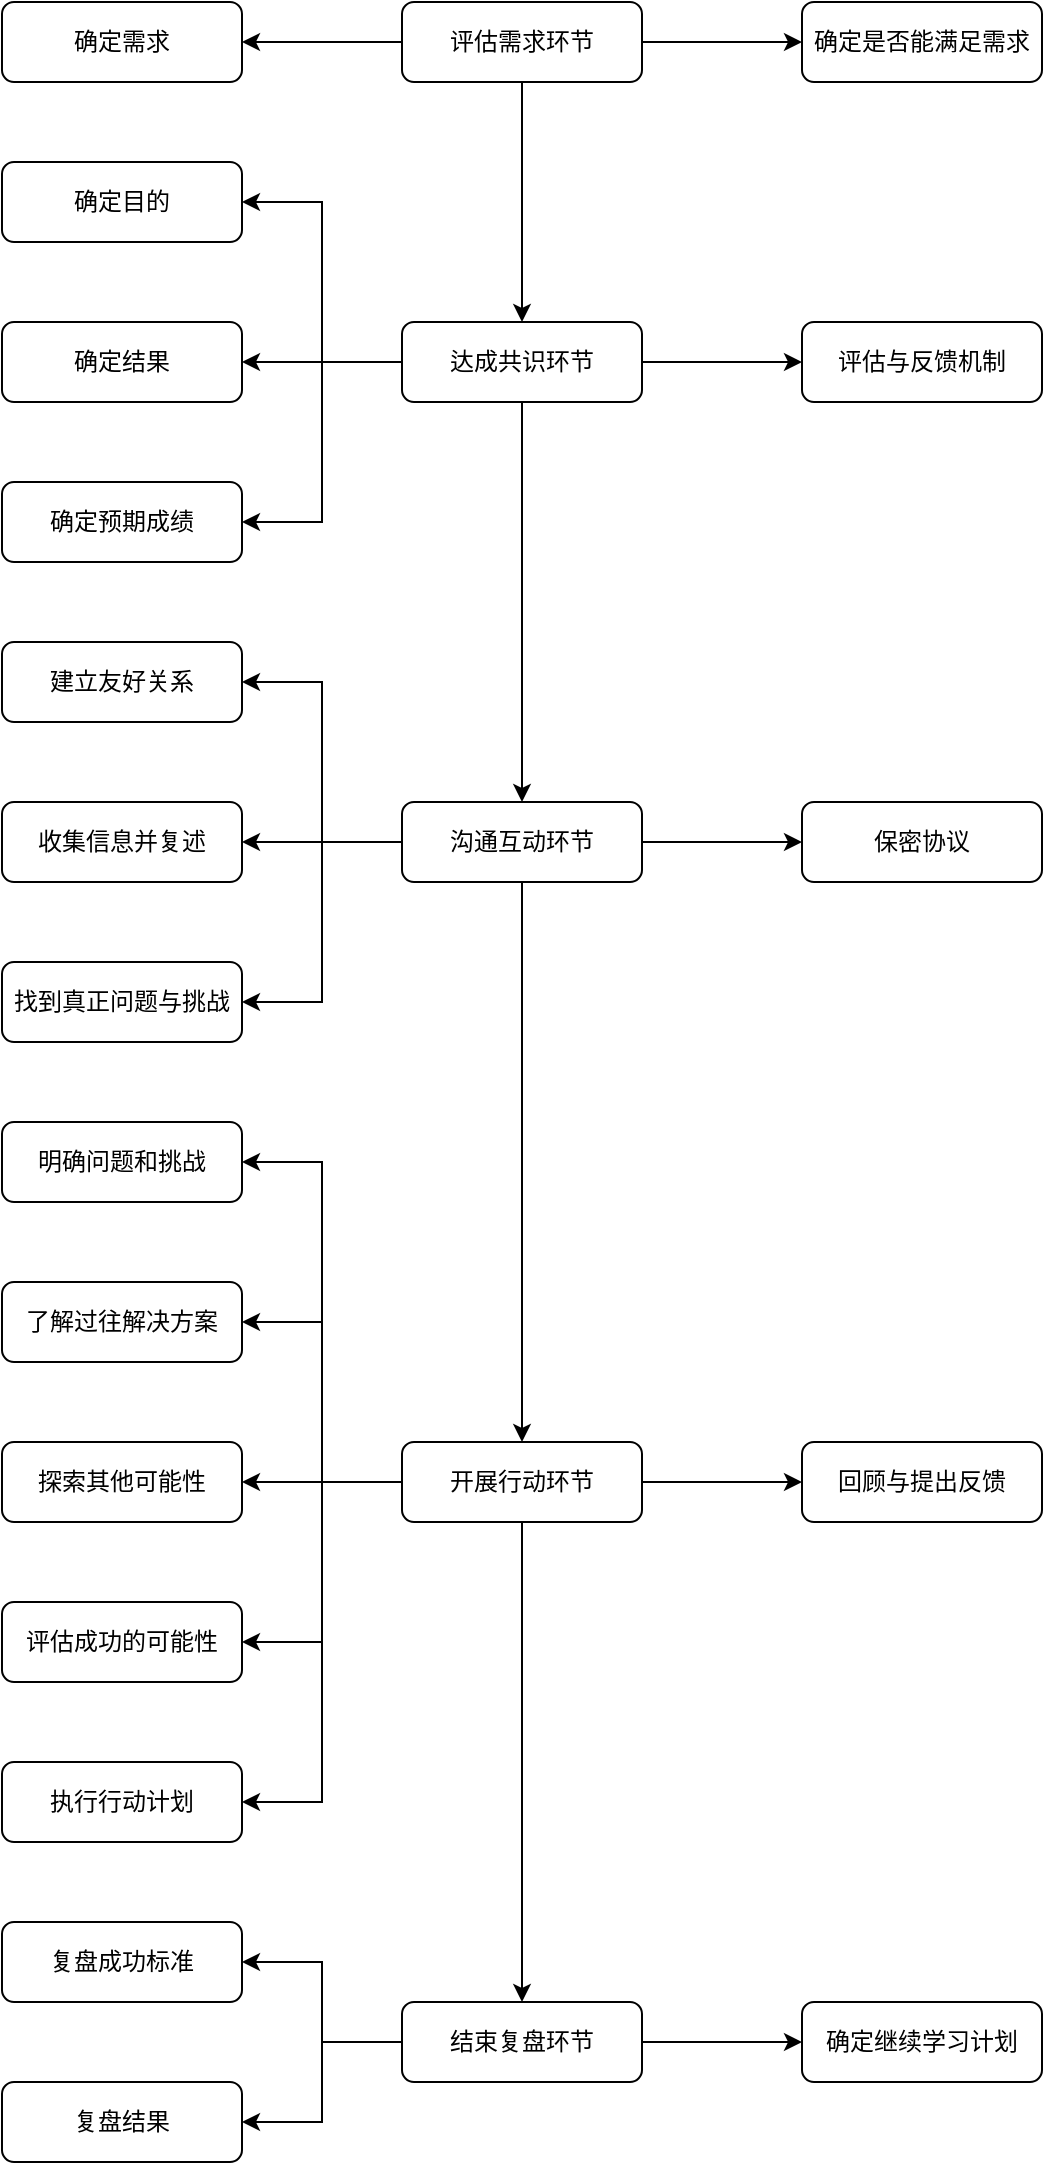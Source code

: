 <mxfile version="25.0.1" pages="2">
  <diagram id="rqZVgtuFAMiYc6ICg92B" name="咨询框架">
    <mxGraphModel dx="794" dy="412" grid="1" gridSize="10" guides="1" tooltips="1" connect="1" arrows="1" fold="1" page="1" pageScale="1" pageWidth="827" pageHeight="1169" math="0" shadow="0">
      <root>
        <mxCell id="0" />
        <mxCell id="1" parent="0" />
        <mxCell id="rnk12PI5XLzIjG42IDtc-2" style="edgeStyle=orthogonalEdgeStyle;rounded=0;hachureGap=4;orthogonalLoop=1;jettySize=auto;html=1;fontFamily=Architects Daughter;fontSource=https%3A%2F%2Ffonts.googleapis.com%2Fcss%3Ffamily%3DArchitects%2BDaughter;" parent="1" source="IIBmNC0WirIK3Pj1Rfnq-1" target="rnk12PI5XLzIjG42IDtc-1" edge="1">
          <mxGeometry relative="1" as="geometry" />
        </mxCell>
        <mxCell id="rnk12PI5XLzIjG42IDtc-4" style="edgeStyle=orthogonalEdgeStyle;shape=connector;rounded=0;hachureGap=4;orthogonalLoop=1;jettySize=auto;html=1;strokeColor=default;align=center;verticalAlign=middle;fontFamily=Architects Daughter;fontSource=https%3A%2F%2Ffonts.googleapis.com%2Fcss%3Ffamily%3DArchitects%2BDaughter;fontSize=11;fontColor=default;labelBackgroundColor=default;endArrow=classic;" parent="1" source="IIBmNC0WirIK3Pj1Rfnq-1" target="rnk12PI5XLzIjG42IDtc-3" edge="1">
          <mxGeometry relative="1" as="geometry" />
        </mxCell>
        <mxCell id="rnk12PI5XLzIjG42IDtc-6" style="edgeStyle=orthogonalEdgeStyle;shape=connector;rounded=0;hachureGap=4;orthogonalLoop=1;jettySize=auto;html=1;strokeColor=default;align=center;verticalAlign=middle;fontFamily=Architects Daughter;fontSource=https%3A%2F%2Ffonts.googleapis.com%2Fcss%3Ffamily%3DArchitects%2BDaughter;fontSize=11;fontColor=default;labelBackgroundColor=default;endArrow=classic;" parent="1" source="IIBmNC0WirIK3Pj1Rfnq-1" target="rnk12PI5XLzIjG42IDtc-5" edge="1">
          <mxGeometry relative="1" as="geometry" />
        </mxCell>
        <mxCell id="IIBmNC0WirIK3Pj1Rfnq-1" value="评估需求环节" style="rounded=1;whiteSpace=wrap;html=1;" parent="1" vertex="1">
          <mxGeometry x="360" y="200" width="120" height="40" as="geometry" />
        </mxCell>
        <mxCell id="rnk12PI5XLzIjG42IDtc-1" value="确定需求" style="rounded=1;whiteSpace=wrap;html=1;" parent="1" vertex="1">
          <mxGeometry x="160" y="200" width="120" height="40" as="geometry" />
        </mxCell>
        <mxCell id="rnk12PI5XLzIjG42IDtc-3" value="确定是否能满足需求" style="rounded=1;whiteSpace=wrap;html=1;" parent="1" vertex="1">
          <mxGeometry x="560" y="200" width="120" height="40" as="geometry" />
        </mxCell>
        <mxCell id="rnk12PI5XLzIjG42IDtc-8" style="edgeStyle=orthogonalEdgeStyle;shape=connector;rounded=0;hachureGap=4;orthogonalLoop=1;jettySize=auto;html=1;strokeColor=default;align=center;verticalAlign=middle;fontFamily=Architects Daughter;fontSource=https%3A%2F%2Ffonts.googleapis.com%2Fcss%3Ffamily%3DArchitects%2BDaughter;fontSize=11;fontColor=default;labelBackgroundColor=default;endArrow=classic;" parent="1" source="rnk12PI5XLzIjG42IDtc-5" target="rnk12PI5XLzIjG42IDtc-7" edge="1">
          <mxGeometry relative="1" as="geometry">
            <Array as="points">
              <mxPoint x="320" y="380" />
              <mxPoint x="320" y="300" />
            </Array>
          </mxGeometry>
        </mxCell>
        <mxCell id="BiwBzPKpK8FyTel4KTFa-2" style="edgeStyle=orthogonalEdgeStyle;shape=connector;rounded=0;hachureGap=4;orthogonalLoop=1;jettySize=auto;html=1;strokeColor=default;align=center;verticalAlign=middle;fontFamily=Architects Daughter;fontSource=https%3A%2F%2Ffonts.googleapis.com%2Fcss%3Ffamily%3DArchitects%2BDaughter;fontSize=11;fontColor=default;labelBackgroundColor=default;endArrow=classic;" parent="1" source="rnk12PI5XLzIjG42IDtc-5" target="BiwBzPKpK8FyTel4KTFa-1" edge="1">
          <mxGeometry relative="1" as="geometry" />
        </mxCell>
        <mxCell id="Xypt7y-15GQ5DAVt_tZm-2" style="edgeStyle=orthogonalEdgeStyle;shape=connector;rounded=0;hachureGap=4;orthogonalLoop=1;jettySize=auto;html=1;entryX=1;entryY=0.5;entryDx=0;entryDy=0;strokeColor=default;align=center;verticalAlign=middle;fontFamily=Architects Daughter;fontSource=https%3A%2F%2Ffonts.googleapis.com%2Fcss%3Ffamily%3DArchitects%2BDaughter;fontSize=11;fontColor=default;labelBackgroundColor=default;endArrow=classic;" parent="1" source="rnk12PI5XLzIjG42IDtc-5" target="Xypt7y-15GQ5DAVt_tZm-1" edge="1">
          <mxGeometry relative="1" as="geometry" />
        </mxCell>
        <mxCell id="glGoflDeAK2yxQF8lYDS-2" style="edgeStyle=orthogonalEdgeStyle;shape=connector;rounded=0;hachureGap=4;orthogonalLoop=1;jettySize=auto;html=1;strokeColor=default;align=center;verticalAlign=middle;fontFamily=Architects Daughter;fontSource=https%3A%2F%2Ffonts.googleapis.com%2Fcss%3Ffamily%3DArchitects%2BDaughter;fontSize=11;fontColor=default;labelBackgroundColor=default;endArrow=classic;" parent="1" source="rnk12PI5XLzIjG42IDtc-5" target="glGoflDeAK2yxQF8lYDS-1" edge="1">
          <mxGeometry relative="1" as="geometry" />
        </mxCell>
        <mxCell id="glGoflDeAK2yxQF8lYDS-4" style="edgeStyle=orthogonalEdgeStyle;shape=connector;rounded=0;hachureGap=4;orthogonalLoop=1;jettySize=auto;html=1;strokeColor=default;align=center;verticalAlign=middle;fontFamily=Architects Daughter;fontSource=https%3A%2F%2Ffonts.googleapis.com%2Fcss%3Ffamily%3DArchitects%2BDaughter;fontSize=11;fontColor=default;labelBackgroundColor=default;endArrow=classic;" parent="1" source="rnk12PI5XLzIjG42IDtc-5" target="glGoflDeAK2yxQF8lYDS-3" edge="1">
          <mxGeometry relative="1" as="geometry" />
        </mxCell>
        <mxCell id="rnk12PI5XLzIjG42IDtc-5" value="达成共识环节" style="rounded=1;whiteSpace=wrap;html=1;" parent="1" vertex="1">
          <mxGeometry x="360" y="360" width="120" height="40" as="geometry" />
        </mxCell>
        <mxCell id="rnk12PI5XLzIjG42IDtc-7" value="确定目的" style="rounded=1;whiteSpace=wrap;html=1;" parent="1" vertex="1">
          <mxGeometry x="160" y="280" width="120" height="40" as="geometry" />
        </mxCell>
        <mxCell id="BiwBzPKpK8FyTel4KTFa-1" value="确定结果" style="rounded=1;whiteSpace=wrap;html=1;" parent="1" vertex="1">
          <mxGeometry x="160" y="360" width="120" height="40" as="geometry" />
        </mxCell>
        <mxCell id="Xypt7y-15GQ5DAVt_tZm-1" value="确定预期成绩" style="rounded=1;whiteSpace=wrap;html=1;" parent="1" vertex="1">
          <mxGeometry x="160" y="440" width="120" height="40" as="geometry" />
        </mxCell>
        <mxCell id="glGoflDeAK2yxQF8lYDS-1" value="评估与反馈机制" style="rounded=1;whiteSpace=wrap;html=1;" parent="1" vertex="1">
          <mxGeometry x="560" y="360" width="120" height="40" as="geometry" />
        </mxCell>
        <mxCell id="glGoflDeAK2yxQF8lYDS-8" style="edgeStyle=orthogonalEdgeStyle;shape=connector;rounded=0;hachureGap=4;orthogonalLoop=1;jettySize=auto;html=1;entryX=0;entryY=0.5;entryDx=0;entryDy=0;strokeColor=default;align=center;verticalAlign=middle;fontFamily=Architects Daughter;fontSource=https%3A%2F%2Ffonts.googleapis.com%2Fcss%3Ffamily%3DArchitects%2BDaughter;fontSize=11;fontColor=default;labelBackgroundColor=default;endArrow=classic;" parent="1" source="glGoflDeAK2yxQF8lYDS-3" target="glGoflDeAK2yxQF8lYDS-7" edge="1">
          <mxGeometry relative="1" as="geometry" />
        </mxCell>
        <mxCell id="glGoflDeAK2yxQF8lYDS-10" style="edgeStyle=orthogonalEdgeStyle;shape=connector;rounded=0;hachureGap=4;orthogonalLoop=1;jettySize=auto;html=1;entryX=1;entryY=0.5;entryDx=0;entryDy=0;strokeColor=default;align=center;verticalAlign=middle;fontFamily=Architects Daughter;fontSource=https%3A%2F%2Ffonts.googleapis.com%2Fcss%3Ffamily%3DArchitects%2BDaughter;fontSize=11;fontColor=default;labelBackgroundColor=default;endArrow=classic;" parent="1" source="glGoflDeAK2yxQF8lYDS-3" target="glGoflDeAK2yxQF8lYDS-9" edge="1">
          <mxGeometry relative="1" as="geometry" />
        </mxCell>
        <mxCell id="glGoflDeAK2yxQF8lYDS-12" style="edgeStyle=orthogonalEdgeStyle;shape=connector;rounded=0;hachureGap=4;orthogonalLoop=1;jettySize=auto;html=1;strokeColor=default;align=center;verticalAlign=middle;fontFamily=Architects Daughter;fontSource=https%3A%2F%2Ffonts.googleapis.com%2Fcss%3Ffamily%3DArchitects%2BDaughter;fontSize=11;fontColor=default;labelBackgroundColor=default;endArrow=classic;" parent="1" source="glGoflDeAK2yxQF8lYDS-3" target="glGoflDeAK2yxQF8lYDS-11" edge="1">
          <mxGeometry relative="1" as="geometry" />
        </mxCell>
        <mxCell id="glGoflDeAK2yxQF8lYDS-14" style="edgeStyle=orthogonalEdgeStyle;shape=connector;rounded=0;hachureGap=4;orthogonalLoop=1;jettySize=auto;html=1;entryX=1;entryY=0.5;entryDx=0;entryDy=0;strokeColor=default;align=center;verticalAlign=middle;fontFamily=Architects Daughter;fontSource=https%3A%2F%2Ffonts.googleapis.com%2Fcss%3Ffamily%3DArchitects%2BDaughter;fontSize=11;fontColor=default;labelBackgroundColor=default;endArrow=classic;" parent="1" source="glGoflDeAK2yxQF8lYDS-3" target="glGoflDeAK2yxQF8lYDS-13" edge="1">
          <mxGeometry relative="1" as="geometry" />
        </mxCell>
        <mxCell id="glGoflDeAK2yxQF8lYDS-16" style="edgeStyle=orthogonalEdgeStyle;shape=connector;rounded=0;hachureGap=4;orthogonalLoop=1;jettySize=auto;html=1;entryX=0.5;entryY=0;entryDx=0;entryDy=0;strokeColor=default;align=center;verticalAlign=middle;fontFamily=Architects Daughter;fontSource=https%3A%2F%2Ffonts.googleapis.com%2Fcss%3Ffamily%3DArchitects%2BDaughter;fontSize=11;fontColor=default;labelBackgroundColor=default;endArrow=classic;" parent="1" source="glGoflDeAK2yxQF8lYDS-3" target="glGoflDeAK2yxQF8lYDS-15" edge="1">
          <mxGeometry relative="1" as="geometry" />
        </mxCell>
        <mxCell id="glGoflDeAK2yxQF8lYDS-3" value="沟通互动环节" style="rounded=1;whiteSpace=wrap;html=1;" parent="1" vertex="1">
          <mxGeometry x="360" y="600" width="120" height="40" as="geometry" />
        </mxCell>
        <mxCell id="glGoflDeAK2yxQF8lYDS-7" value="保密协议" style="rounded=1;whiteSpace=wrap;html=1;" parent="1" vertex="1">
          <mxGeometry x="560" y="600" width="120" height="40" as="geometry" />
        </mxCell>
        <mxCell id="glGoflDeAK2yxQF8lYDS-9" value="建立友好关系" style="rounded=1;whiteSpace=wrap;html=1;" parent="1" vertex="1">
          <mxGeometry x="160" y="520" width="120" height="40" as="geometry" />
        </mxCell>
        <mxCell id="glGoflDeAK2yxQF8lYDS-11" value="收集信息并复述" style="rounded=1;whiteSpace=wrap;html=1;" parent="1" vertex="1">
          <mxGeometry x="160" y="600" width="120" height="40" as="geometry" />
        </mxCell>
        <mxCell id="glGoflDeAK2yxQF8lYDS-13" value="找到真正问题与挑战" style="rounded=1;whiteSpace=wrap;html=1;" parent="1" vertex="1">
          <mxGeometry x="160" y="680" width="120" height="40" as="geometry" />
        </mxCell>
        <mxCell id="glGoflDeAK2yxQF8lYDS-18" style="edgeStyle=orthogonalEdgeStyle;shape=connector;rounded=0;hachureGap=4;orthogonalLoop=1;jettySize=auto;html=1;entryX=1;entryY=0.5;entryDx=0;entryDy=0;strokeColor=default;align=center;verticalAlign=middle;fontFamily=Architects Daughter;fontSource=https%3A%2F%2Ffonts.googleapis.com%2Fcss%3Ffamily%3DArchitects%2BDaughter;fontSize=11;fontColor=default;labelBackgroundColor=default;endArrow=classic;" parent="1" source="glGoflDeAK2yxQF8lYDS-15" target="glGoflDeAK2yxQF8lYDS-17" edge="1">
          <mxGeometry relative="1" as="geometry" />
        </mxCell>
        <mxCell id="glGoflDeAK2yxQF8lYDS-20" style="edgeStyle=orthogonalEdgeStyle;shape=connector;rounded=0;hachureGap=4;orthogonalLoop=1;jettySize=auto;html=1;entryX=1;entryY=0.5;entryDx=0;entryDy=0;strokeColor=default;align=center;verticalAlign=middle;fontFamily=Architects Daughter;fontSource=https%3A%2F%2Ffonts.googleapis.com%2Fcss%3Ffamily%3DArchitects%2BDaughter;fontSize=11;fontColor=default;labelBackgroundColor=default;endArrow=classic;" parent="1" source="glGoflDeAK2yxQF8lYDS-15" target="glGoflDeAK2yxQF8lYDS-19" edge="1">
          <mxGeometry relative="1" as="geometry" />
        </mxCell>
        <mxCell id="glGoflDeAK2yxQF8lYDS-22" style="edgeStyle=orthogonalEdgeStyle;shape=connector;rounded=0;hachureGap=4;orthogonalLoop=1;jettySize=auto;html=1;entryX=1;entryY=0.5;entryDx=0;entryDy=0;strokeColor=default;align=center;verticalAlign=middle;fontFamily=Architects Daughter;fontSource=https%3A%2F%2Ffonts.googleapis.com%2Fcss%3Ffamily%3DArchitects%2BDaughter;fontSize=11;fontColor=default;labelBackgroundColor=default;endArrow=classic;" parent="1" source="glGoflDeAK2yxQF8lYDS-15" target="glGoflDeAK2yxQF8lYDS-21" edge="1">
          <mxGeometry relative="1" as="geometry" />
        </mxCell>
        <mxCell id="glGoflDeAK2yxQF8lYDS-24" style="edgeStyle=orthogonalEdgeStyle;shape=connector;rounded=0;hachureGap=4;orthogonalLoop=1;jettySize=auto;html=1;entryX=1;entryY=0.5;entryDx=0;entryDy=0;strokeColor=default;align=center;verticalAlign=middle;fontFamily=Architects Daughter;fontSource=https%3A%2F%2Ffonts.googleapis.com%2Fcss%3Ffamily%3DArchitects%2BDaughter;fontSize=11;fontColor=default;labelBackgroundColor=default;endArrow=classic;" parent="1" source="glGoflDeAK2yxQF8lYDS-15" target="glGoflDeAK2yxQF8lYDS-23" edge="1">
          <mxGeometry relative="1" as="geometry" />
        </mxCell>
        <mxCell id="cqmsnZasVmgX0_EMI1dJ-1" style="edgeStyle=orthogonalEdgeStyle;shape=connector;rounded=0;hachureGap=4;orthogonalLoop=1;jettySize=auto;html=1;entryX=1;entryY=0.5;entryDx=0;entryDy=0;strokeColor=default;align=center;verticalAlign=middle;fontFamily=Architects Daughter;fontSource=https%3A%2F%2Ffonts.googleapis.com%2Fcss%3Ffamily%3DArchitects%2BDaughter;fontSize=11;fontColor=default;labelBackgroundColor=default;endArrow=classic;" parent="1" source="glGoflDeAK2yxQF8lYDS-15" target="glGoflDeAK2yxQF8lYDS-25" edge="1">
          <mxGeometry relative="1" as="geometry" />
        </mxCell>
        <mxCell id="cqmsnZasVmgX0_EMI1dJ-5" style="edgeStyle=orthogonalEdgeStyle;shape=connector;rounded=0;hachureGap=4;orthogonalLoop=1;jettySize=auto;html=1;strokeColor=default;align=center;verticalAlign=middle;fontFamily=Architects Daughter;fontSource=https%3A%2F%2Ffonts.googleapis.com%2Fcss%3Ffamily%3DArchitects%2BDaughter;fontSize=11;fontColor=default;labelBackgroundColor=default;endArrow=classic;" parent="1" source="glGoflDeAK2yxQF8lYDS-15" target="cqmsnZasVmgX0_EMI1dJ-4" edge="1">
          <mxGeometry relative="1" as="geometry" />
        </mxCell>
        <mxCell id="cqmsnZasVmgX0_EMI1dJ-7" style="edgeStyle=orthogonalEdgeStyle;shape=connector;rounded=0;hachureGap=4;orthogonalLoop=1;jettySize=auto;html=1;strokeColor=default;align=center;verticalAlign=middle;fontFamily=Architects Daughter;fontSource=https%3A%2F%2Ffonts.googleapis.com%2Fcss%3Ffamily%3DArchitects%2BDaughter;fontSize=11;fontColor=default;labelBackgroundColor=default;endArrow=classic;" parent="1" source="glGoflDeAK2yxQF8lYDS-15" target="cqmsnZasVmgX0_EMI1dJ-6" edge="1">
          <mxGeometry relative="1" as="geometry" />
        </mxCell>
        <mxCell id="glGoflDeAK2yxQF8lYDS-15" value="开展行动环节" style="rounded=1;whiteSpace=wrap;html=1;" parent="1" vertex="1">
          <mxGeometry x="360" y="920" width="120" height="40" as="geometry" />
        </mxCell>
        <mxCell id="glGoflDeAK2yxQF8lYDS-17" value="明确问题和挑战" style="rounded=1;whiteSpace=wrap;html=1;" parent="1" vertex="1">
          <mxGeometry x="160" y="760" width="120" height="40" as="geometry" />
        </mxCell>
        <mxCell id="glGoflDeAK2yxQF8lYDS-19" value="了解过往解决方案" style="rounded=1;whiteSpace=wrap;html=1;" parent="1" vertex="1">
          <mxGeometry x="160" y="840" width="120" height="40" as="geometry" />
        </mxCell>
        <mxCell id="glGoflDeAK2yxQF8lYDS-21" value="探索其他可能性" style="rounded=1;whiteSpace=wrap;html=1;" parent="1" vertex="1">
          <mxGeometry x="160" y="920" width="120" height="40" as="geometry" />
        </mxCell>
        <mxCell id="glGoflDeAK2yxQF8lYDS-23" value="评估成功的可能性" style="rounded=1;whiteSpace=wrap;html=1;" parent="1" vertex="1">
          <mxGeometry x="160" y="1000" width="120" height="40" as="geometry" />
        </mxCell>
        <mxCell id="glGoflDeAK2yxQF8lYDS-25" value="执行行动计划" style="rounded=1;whiteSpace=wrap;html=1;" parent="1" vertex="1">
          <mxGeometry x="160" y="1080" width="120" height="40" as="geometry" />
        </mxCell>
        <mxCell id="cqmsnZasVmgX0_EMI1dJ-9" style="edgeStyle=orthogonalEdgeStyle;shape=connector;rounded=0;hachureGap=4;orthogonalLoop=1;jettySize=auto;html=1;entryX=1;entryY=0.5;entryDx=0;entryDy=0;strokeColor=default;align=center;verticalAlign=middle;fontFamily=Architects Daughter;fontSource=https%3A%2F%2Ffonts.googleapis.com%2Fcss%3Ffamily%3DArchitects%2BDaughter;fontSize=11;fontColor=default;labelBackgroundColor=default;endArrow=classic;" parent="1" source="cqmsnZasVmgX0_EMI1dJ-4" target="cqmsnZasVmgX0_EMI1dJ-8" edge="1">
          <mxGeometry relative="1" as="geometry" />
        </mxCell>
        <mxCell id="cqmsnZasVmgX0_EMI1dJ-12" style="edgeStyle=orthogonalEdgeStyle;shape=connector;rounded=0;hachureGap=4;orthogonalLoop=1;jettySize=auto;html=1;strokeColor=default;align=center;verticalAlign=middle;fontFamily=Architects Daughter;fontSource=https%3A%2F%2Ffonts.googleapis.com%2Fcss%3Ffamily%3DArchitects%2BDaughter;fontSize=11;fontColor=default;labelBackgroundColor=default;endArrow=classic;" parent="1" source="cqmsnZasVmgX0_EMI1dJ-4" target="cqmsnZasVmgX0_EMI1dJ-10" edge="1">
          <mxGeometry relative="1" as="geometry" />
        </mxCell>
        <mxCell id="cqmsnZasVmgX0_EMI1dJ-14" style="edgeStyle=orthogonalEdgeStyle;shape=connector;rounded=0;hachureGap=4;orthogonalLoop=1;jettySize=auto;html=1;strokeColor=default;align=center;verticalAlign=middle;fontFamily=Architects Daughter;fontSource=https%3A%2F%2Ffonts.googleapis.com%2Fcss%3Ffamily%3DArchitects%2BDaughter;fontSize=11;fontColor=default;labelBackgroundColor=default;endArrow=classic;" parent="1" source="cqmsnZasVmgX0_EMI1dJ-4" target="cqmsnZasVmgX0_EMI1dJ-11" edge="1">
          <mxGeometry relative="1" as="geometry" />
        </mxCell>
        <mxCell id="cqmsnZasVmgX0_EMI1dJ-4" value="结束复盘环节" style="rounded=1;whiteSpace=wrap;html=1;" parent="1" vertex="1">
          <mxGeometry x="360" y="1200" width="120" height="40" as="geometry" />
        </mxCell>
        <mxCell id="cqmsnZasVmgX0_EMI1dJ-6" value="回顾与提出反馈" style="rounded=1;whiteSpace=wrap;html=1;" parent="1" vertex="1">
          <mxGeometry x="560" y="920" width="120" height="40" as="geometry" />
        </mxCell>
        <mxCell id="cqmsnZasVmgX0_EMI1dJ-8" value="复盘成功标准" style="rounded=1;whiteSpace=wrap;html=1;" parent="1" vertex="1">
          <mxGeometry x="160" y="1160" width="120" height="40" as="geometry" />
        </mxCell>
        <mxCell id="cqmsnZasVmgX0_EMI1dJ-10" value="复盘结果" style="rounded=1;whiteSpace=wrap;html=1;" parent="1" vertex="1">
          <mxGeometry x="160" y="1240" width="120" height="40" as="geometry" />
        </mxCell>
        <mxCell id="cqmsnZasVmgX0_EMI1dJ-11" value="确定继续学习计划" style="rounded=1;whiteSpace=wrap;html=1;" parent="1" vertex="1">
          <mxGeometry x="560" y="1200" width="120" height="40" as="geometry" />
        </mxCell>
      </root>
    </mxGraphModel>
  </diagram>
  <diagram name="行动计划" id="g7bI6O3wesZc79Nfie9q">
    <mxGraphModel dx="1865" dy="372" grid="1" gridSize="10" guides="1" tooltips="1" connect="1" arrows="1" fold="1" page="1" pageScale="1" pageWidth="827" pageHeight="1169" math="0" shadow="0">
      <root>
        <mxCell id="0" />
        <mxCell id="1" parent="0" />
        <mxCell id="AEj-KMiuFNynOYT03KIb-4" style="edgeStyle=orthogonalEdgeStyle;rounded=0;orthogonalLoop=1;jettySize=auto;html=1;" parent="1" source="AEj-KMiuFNynOYT03KIb-1" target="AEj-KMiuFNynOYT03KIb-3" edge="1">
          <mxGeometry relative="1" as="geometry" />
        </mxCell>
        <mxCell id="AEj-KMiuFNynOYT03KIb-13" style="edgeStyle=orthogonalEdgeStyle;rounded=0;orthogonalLoop=1;jettySize=auto;html=1;" parent="1" source="AEj-KMiuFNynOYT03KIb-1" target="AEj-KMiuFNynOYT03KIb-2" edge="1">
          <mxGeometry relative="1" as="geometry" />
        </mxCell>
        <mxCell id="AEj-KMiuFNynOYT03KIb-1" value="想要实现什么目标" style="rounded=1;whiteSpace=wrap;html=1;" parent="1" vertex="1">
          <mxGeometry x="360" y="160" width="120" height="40" as="geometry" />
        </mxCell>
        <mxCell id="AEj-KMiuFNynOYT03KIb-21" style="edgeStyle=orthogonalEdgeStyle;rounded=0;orthogonalLoop=1;jettySize=auto;html=1;" parent="1" source="AEj-KMiuFNynOYT03KIb-2" target="AEj-KMiuFNynOYT03KIb-20" edge="1">
          <mxGeometry relative="1" as="geometry" />
        </mxCell>
        <mxCell id="AEj-KMiuFNynOYT03KIb-2" value="想要达成什么结果" style="rounded=1;whiteSpace=wrap;html=1;" parent="1" vertex="1">
          <mxGeometry x="360" y="280" width="120" height="40" as="geometry" />
        </mxCell>
        <mxCell id="AEj-KMiuFNynOYT03KIb-6" style="edgeStyle=orthogonalEdgeStyle;rounded=0;orthogonalLoop=1;jettySize=auto;html=1;entryX=0;entryY=0.5;entryDx=0;entryDy=0;" parent="1" source="AEj-KMiuFNynOYT03KIb-3" target="AEj-KMiuFNynOYT03KIb-5" edge="1">
          <mxGeometry relative="1" as="geometry" />
        </mxCell>
        <mxCell id="AEj-KMiuFNynOYT03KIb-32" style="edgeStyle=orthogonalEdgeStyle;rounded=0;orthogonalLoop=1;jettySize=auto;html=1;" parent="1" source="AEj-KMiuFNynOYT03KIb-3" target="AEj-KMiuFNynOYT03KIb-7" edge="1">
          <mxGeometry relative="1" as="geometry" />
        </mxCell>
        <mxCell id="AEj-KMiuFNynOYT03KIb-33" style="edgeStyle=orthogonalEdgeStyle;rounded=0;orthogonalLoop=1;jettySize=auto;html=1;entryX=0;entryY=0.5;entryDx=0;entryDy=0;" parent="1" source="AEj-KMiuFNynOYT03KIb-3" target="AEj-KMiuFNynOYT03KIb-9" edge="1">
          <mxGeometry relative="1" as="geometry" />
        </mxCell>
        <mxCell id="AEj-KMiuFNynOYT03KIb-3" value="原因是什么？" style="rounded=1;whiteSpace=wrap;html=1;" parent="1" vertex="1">
          <mxGeometry x="560" y="160" width="120" height="40" as="geometry" />
        </mxCell>
        <mxCell id="AEj-KMiuFNynOYT03KIb-8" style="edgeStyle=orthogonalEdgeStyle;rounded=0;orthogonalLoop=1;jettySize=auto;html=1;entryX=0.5;entryY=0;entryDx=0;entryDy=0;" parent="1" source="AEj-KMiuFNynOYT03KIb-5" target="AEj-KMiuFNynOYT03KIb-7" edge="1">
          <mxGeometry relative="1" as="geometry" />
        </mxCell>
        <mxCell id="AEj-KMiuFNynOYT03KIb-5" value="现在的状态？" style="rounded=1;whiteSpace=wrap;html=1;" parent="1" vertex="1">
          <mxGeometry x="760" y="80" width="120" height="40" as="geometry" />
        </mxCell>
        <mxCell id="AEj-KMiuFNynOYT03KIb-10" style="edgeStyle=orthogonalEdgeStyle;rounded=0;orthogonalLoop=1;jettySize=auto;html=1;entryX=0.5;entryY=0;entryDx=0;entryDy=0;" parent="1" source="AEj-KMiuFNynOYT03KIb-7" target="AEj-KMiuFNynOYT03KIb-9" edge="1">
          <mxGeometry relative="1" as="geometry" />
        </mxCell>
        <mxCell id="AEj-KMiuFNynOYT03KIb-7" value="想要达成的状态？" style="rounded=1;whiteSpace=wrap;html=1;" parent="1" vertex="1">
          <mxGeometry x="760" y="160" width="120" height="40" as="geometry" />
        </mxCell>
        <mxCell id="AEj-KMiuFNynOYT03KIb-9" value="想要花多少时间？" style="rounded=1;whiteSpace=wrap;html=1;" parent="1" vertex="1">
          <mxGeometry x="760" y="240" width="120" height="40" as="geometry" />
        </mxCell>
        <mxCell id="AEj-KMiuFNynOYT03KIb-23" style="edgeStyle=orthogonalEdgeStyle;rounded=0;orthogonalLoop=1;jettySize=auto;html=1;" parent="1" source="AEj-KMiuFNynOYT03KIb-20" target="AEj-KMiuFNynOYT03KIb-22" edge="1">
          <mxGeometry relative="1" as="geometry" />
        </mxCell>
        <mxCell id="AEj-KMiuFNynOYT03KIb-36" value="" style="edgeStyle=orthogonalEdgeStyle;rounded=0;orthogonalLoop=1;jettySize=auto;html=1;" parent="1" source="AEj-KMiuFNynOYT03KIb-20" target="AEj-KMiuFNynOYT03KIb-35" edge="1">
          <mxGeometry relative="1" as="geometry" />
        </mxCell>
        <mxCell id="AEj-KMiuFNynOYT03KIb-20" value="如何知道结果已达成" style="rounded=1;whiteSpace=wrap;html=1;" parent="1" vertex="1">
          <mxGeometry x="360" y="400" width="120" height="40" as="geometry" />
        </mxCell>
        <mxCell id="AEj-KMiuFNynOYT03KIb-27" style="edgeStyle=orthogonalEdgeStyle;rounded=0;orthogonalLoop=1;jettySize=auto;html=1;entryX=0;entryY=0.5;entryDx=0;entryDy=0;" parent="1" source="AEj-KMiuFNynOYT03KIb-22" target="AEj-KMiuFNynOYT03KIb-26" edge="1">
          <mxGeometry relative="1" as="geometry" />
        </mxCell>
        <mxCell id="AEj-KMiuFNynOYT03KIb-28" style="edgeStyle=orthogonalEdgeStyle;rounded=0;orthogonalLoop=1;jettySize=auto;html=1;" parent="1" source="AEj-KMiuFNynOYT03KIb-22" target="AEj-KMiuFNynOYT03KIb-25" edge="1">
          <mxGeometry relative="1" as="geometry" />
        </mxCell>
        <mxCell id="AEj-KMiuFNynOYT03KIb-29" style="edgeStyle=orthogonalEdgeStyle;rounded=0;orthogonalLoop=1;jettySize=auto;html=1;entryX=0;entryY=0.5;entryDx=0;entryDy=0;" parent="1" source="AEj-KMiuFNynOYT03KIb-22" target="AEj-KMiuFNynOYT03KIb-24" edge="1">
          <mxGeometry relative="1" as="geometry" />
        </mxCell>
        <mxCell id="AEj-KMiuFNynOYT03KIb-22" value="会发生哪些改变？" style="rounded=1;whiteSpace=wrap;html=1;" parent="1" vertex="1">
          <mxGeometry x="560" y="400" width="120" height="40" as="geometry" />
        </mxCell>
        <mxCell id="AEj-KMiuFNynOYT03KIb-24" value="行为发生什么改变？" style="rounded=1;whiteSpace=wrap;html=1;" parent="1" vertex="1">
          <mxGeometry x="760" y="480" width="120" height="40" as="geometry" />
        </mxCell>
        <mxCell id="AEj-KMiuFNynOYT03KIb-25" value="感受发生什么改变？" style="rounded=1;whiteSpace=wrap;html=1;" parent="1" vertex="1">
          <mxGeometry x="760" y="400" width="120" height="40" as="geometry" />
        </mxCell>
        <mxCell id="AEj-KMiuFNynOYT03KIb-26" value="认知发生什么改变？" style="rounded=1;whiteSpace=wrap;html=1;" parent="1" vertex="1">
          <mxGeometry x="760" y="320" width="120" height="40" as="geometry" />
        </mxCell>
        <mxCell id="AEj-KMiuFNynOYT03KIb-12" style="edgeStyle=orthogonalEdgeStyle;rounded=0;orthogonalLoop=1;jettySize=auto;html=1;" parent="1" source="AEj-KMiuFNynOYT03KIb-2" target="AEj-KMiuFNynOYT03KIb-11" edge="1">
          <mxGeometry relative="1" as="geometry" />
        </mxCell>
        <mxCell id="AEj-KMiuFNynOYT03KIb-16" style="edgeStyle=orthogonalEdgeStyle;rounded=0;orthogonalLoop=1;jettySize=auto;html=1;entryX=1;entryY=0.5;entryDx=0;entryDy=0;" parent="1" source="AEj-KMiuFNynOYT03KIb-11" target="AEj-KMiuFNynOYT03KIb-15" edge="1">
          <mxGeometry relative="1" as="geometry">
            <Array as="points">
              <mxPoint x="120" y="300" />
              <mxPoint x="120" y="220" />
            </Array>
          </mxGeometry>
        </mxCell>
        <mxCell id="AEj-KMiuFNynOYT03KIb-30" style="edgeStyle=orthogonalEdgeStyle;rounded=0;orthogonalLoop=1;jettySize=auto;html=1;" parent="1" source="AEj-KMiuFNynOYT03KIb-11" target="AEj-KMiuFNynOYT03KIb-14" edge="1">
          <mxGeometry relative="1" as="geometry" />
        </mxCell>
        <mxCell id="AEj-KMiuFNynOYT03KIb-31" style="edgeStyle=orthogonalEdgeStyle;rounded=0;orthogonalLoop=1;jettySize=auto;html=1;entryX=1;entryY=0.5;entryDx=0;entryDy=0;" parent="1" source="AEj-KMiuFNynOYT03KIb-11" target="AEj-KMiuFNynOYT03KIb-18" edge="1">
          <mxGeometry relative="1" as="geometry" />
        </mxCell>
        <mxCell id="AEj-KMiuFNynOYT03KIb-11" value="衡量标准是什么？" style="rounded=1;whiteSpace=wrap;html=1;" parent="1" vertex="1">
          <mxGeometry x="160" y="280" width="120" height="40" as="geometry" />
        </mxCell>
        <mxCell id="AEj-KMiuFNynOYT03KIb-19" value="" style="edgeStyle=orthogonalEdgeStyle;rounded=0;orthogonalLoop=1;jettySize=auto;html=1;" parent="1" source="AEj-KMiuFNynOYT03KIb-14" target="AEj-KMiuFNynOYT03KIb-18" edge="1">
          <mxGeometry relative="1" as="geometry" />
        </mxCell>
        <mxCell id="AEj-KMiuFNynOYT03KIb-14" value="是可以达成的吗？" style="rounded=1;whiteSpace=wrap;html=1;" parent="1" vertex="1">
          <mxGeometry x="-40" y="280" width="120" height="40" as="geometry" />
        </mxCell>
        <mxCell id="AEj-KMiuFNynOYT03KIb-17" style="edgeStyle=orthogonalEdgeStyle;rounded=0;orthogonalLoop=1;jettySize=auto;html=1;entryX=0.5;entryY=0;entryDx=0;entryDy=0;" parent="1" source="AEj-KMiuFNynOYT03KIb-15" target="AEj-KMiuFNynOYT03KIb-14" edge="1">
          <mxGeometry relative="1" as="geometry" />
        </mxCell>
        <mxCell id="AEj-KMiuFNynOYT03KIb-15" value="获得什么样的结果&lt;br&gt;代表了成功？" style="rounded=1;whiteSpace=wrap;html=1;" parent="1" vertex="1">
          <mxGeometry x="-40" y="200" width="120" height="40" as="geometry" />
        </mxCell>
        <mxCell id="AEj-KMiuFNynOYT03KIb-18" value="Smart 原则" style="rounded=1;whiteSpace=wrap;html=1;" parent="1" vertex="1">
          <mxGeometry x="-40" y="360" width="120" height="40" as="geometry" />
        </mxCell>
        <mxCell id="AEj-KMiuFNynOYT03KIb-38" style="edgeStyle=orthogonalEdgeStyle;rounded=0;orthogonalLoop=1;jettySize=auto;html=1;" parent="1" source="AEj-KMiuFNynOYT03KIb-35" target="AEj-KMiuFNynOYT03KIb-37" edge="1">
          <mxGeometry relative="1" as="geometry" />
        </mxCell>
        <mxCell id="AEj-KMiuFNynOYT03KIb-44" style="edgeStyle=orthogonalEdgeStyle;rounded=0;orthogonalLoop=1;jettySize=auto;html=1;entryX=0.5;entryY=0;entryDx=0;entryDy=0;" parent="1" source="AEj-KMiuFNynOYT03KIb-35" target="AEj-KMiuFNynOYT03KIb-43" edge="1">
          <mxGeometry relative="1" as="geometry" />
        </mxCell>
        <mxCell id="AEj-KMiuFNynOYT03KIb-35" value="需要克服的潜在障碍" style="rounded=1;whiteSpace=wrap;html=1;" parent="1" vertex="1">
          <mxGeometry x="360" y="520" width="120" height="40" as="geometry" />
        </mxCell>
        <mxCell id="AEj-KMiuFNynOYT03KIb-41" style="edgeStyle=orthogonalEdgeStyle;rounded=0;orthogonalLoop=1;jettySize=auto;html=1;entryX=1;entryY=0.5;entryDx=0;entryDy=0;" parent="1" source="AEj-KMiuFNynOYT03KIb-37" target="AEj-KMiuFNynOYT03KIb-39" edge="1">
          <mxGeometry relative="1" as="geometry" />
        </mxCell>
        <mxCell id="AEj-KMiuFNynOYT03KIb-42" style="edgeStyle=orthogonalEdgeStyle;rounded=0;orthogonalLoop=1;jettySize=auto;html=1;entryX=1;entryY=0.5;entryDx=0;entryDy=0;" parent="1" source="AEj-KMiuFNynOYT03KIb-37" target="AEj-KMiuFNynOYT03KIb-40" edge="1">
          <mxGeometry relative="1" as="geometry" />
        </mxCell>
        <mxCell id="AEj-KMiuFNynOYT03KIb-46" style="edgeStyle=orthogonalEdgeStyle;rounded=0;orthogonalLoop=1;jettySize=auto;html=1;entryX=1;entryY=0.5;entryDx=0;entryDy=0;" parent="1" source="AEj-KMiuFNynOYT03KIb-37" target="AEj-KMiuFNynOYT03KIb-45" edge="1">
          <mxGeometry relative="1" as="geometry" />
        </mxCell>
        <mxCell id="AEj-KMiuFNynOYT03KIb-37" value="如何克服潜在障碍？" style="rounded=1;whiteSpace=wrap;html=1;" parent="1" vertex="1">
          <mxGeometry x="160" y="520" width="120" height="40" as="geometry" />
        </mxCell>
        <mxCell id="AEj-KMiuFNynOYT03KIb-39" value="解决方法" style="rounded=1;whiteSpace=wrap;html=1;" parent="1" vertex="1">
          <mxGeometry x="-40" y="440" width="120" height="40" as="geometry" />
        </mxCell>
        <mxCell id="AEj-KMiuFNynOYT03KIb-40" value="想法" style="rounded=1;whiteSpace=wrap;html=1;" parent="1" vertex="1">
          <mxGeometry x="-40" y="520" width="120" height="40" as="geometry" />
        </mxCell>
        <mxCell id="AEj-KMiuFNynOYT03KIb-48" style="edgeStyle=orthogonalEdgeStyle;rounded=0;orthogonalLoop=1;jettySize=auto;html=1;" parent="1" source="AEj-KMiuFNynOYT03KIb-43" target="AEj-KMiuFNynOYT03KIb-47" edge="1">
          <mxGeometry relative="1" as="geometry" />
        </mxCell>
        <mxCell id="AEj-KMiuFNynOYT03KIb-43" value="拆分成阶段性目标" style="rounded=1;whiteSpace=wrap;html=1;" parent="1" vertex="1">
          <mxGeometry x="360" y="640" width="120" height="40" as="geometry" />
        </mxCell>
        <mxCell id="AEj-KMiuFNynOYT03KIb-45" value="工具" style="rounded=1;whiteSpace=wrap;html=1;" parent="1" vertex="1">
          <mxGeometry x="-40" y="600" width="120" height="40" as="geometry" />
        </mxCell>
        <mxCell id="AEj-KMiuFNynOYT03KIb-47" value="成功后如何庆祝" style="rounded=1;whiteSpace=wrap;html=1;" parent="1" vertex="1">
          <mxGeometry x="360" y="760" width="120" height="40" as="geometry" />
        </mxCell>
      </root>
    </mxGraphModel>
  </diagram>
</mxfile>
